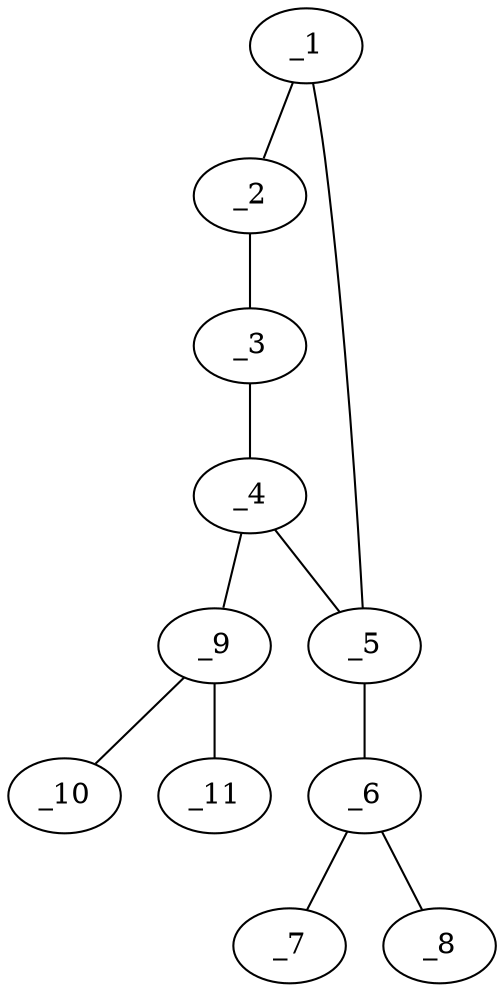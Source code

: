 graph molid672208 {
	_1	 [charge=0,
		chem=1,
		symbol="C  ",
		x="4.0032",
		y="-1.5194"];
	_2	 [charge=0,
		chem=5,
		symbol="S  ",
		x="5.0032",
		y="-1.5194"];
	_1 -- _2	 [valence=1];
	_5	 [charge=0,
		chem=1,
		symbol="C  ",
		x="3.6942",
		y="-0.5684"];
	_1 -- _5	 [valence=2];
	_3	 [charge=0,
		chem=1,
		symbol="C  ",
		x="5.3122",
		y="-0.5684"];
	_2 -- _3	 [valence=1];
	_4	 [charge=0,
		chem=1,
		symbol="C  ",
		x="4.5032",
		y="0.0194"];
	_3 -- _4	 [valence=2];
	_4 -- _5	 [valence=1];
	_9	 [charge=0,
		chem=1,
		symbol="C  ",
		x="4.5032",
		y="1.0194"];
	_4 -- _9	 [valence=1];
	_6	 [charge=0,
		chem=1,
		symbol="C  ",
		x="2.7431",
		y="-0.2593"];
	_5 -- _6	 [valence=1];
	_7	 [charge=0,
		chem=2,
		symbol="O  ",
		x=2,
		y="-0.9285"];
	_6 -- _7	 [valence=2];
	_8	 [charge=0,
		chem=2,
		symbol="O  ",
		x="2.5352",
		y="0.7188"];
	_6 -- _8	 [valence=1];
	_10	 [charge=0,
		chem=2,
		symbol="O  ",
		x="5.3693",
		y="1.5194"];
	_9 -- _10	 [valence=2];
	_11	 [charge=0,
		chem=2,
		symbol="O  ",
		x="3.6372",
		y="1.5194"];
	_9 -- _11	 [valence=1];
}

